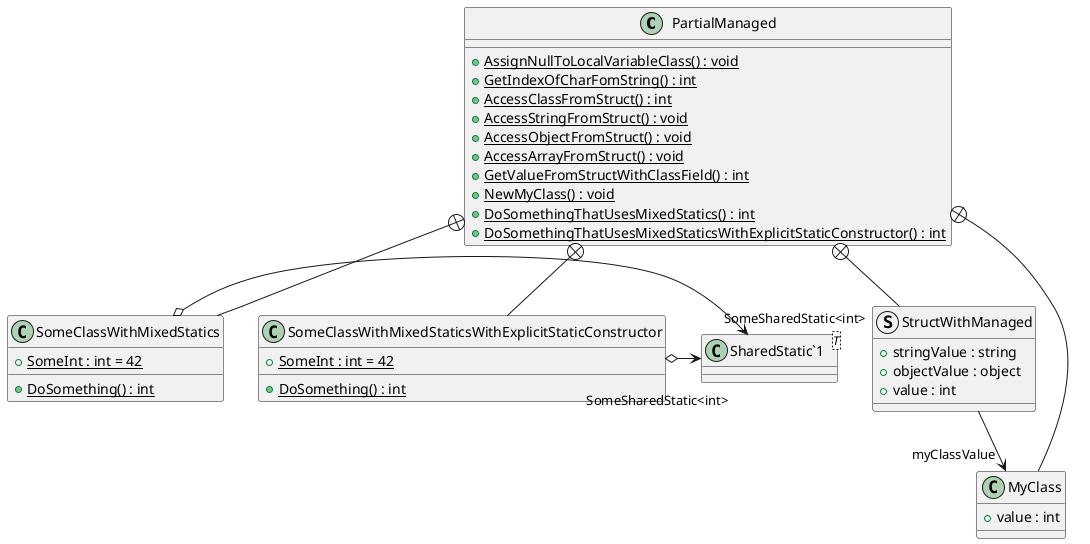 @startuml
class PartialManaged {
    + {static} AssignNullToLocalVariableClass() : void
    + {static} GetIndexOfCharFomString() : int
    + {static} AccessClassFromStruct() : int
    + {static} AccessStringFromStruct() : void
    + {static} AccessObjectFromStruct() : void
    + {static} AccessArrayFromStruct() : void
    + {static} GetValueFromStructWithClassField() : int
    + {static} NewMyClass() : void
    + {static} DoSomethingThatUsesMixedStatics() : int
    + {static} DoSomethingThatUsesMixedStaticsWithExplicitStaticConstructor() : int
}
struct StructWithManaged {
    + stringValue : string
    + objectValue : object
    + value : int
}
class MyClass {
    + value : int
}
class SomeClassWithMixedStatics {
    + {static} SomeInt : int = 42
    + {static} DoSomething() : int
}
class SomeClassWithMixedStaticsWithExplicitStaticConstructor {
    + {static} SomeInt : int = 42
    + {static} DoSomething() : int
}
class "SharedStatic`1"<T> {
}
PartialManaged +-- StructWithManaged
StructWithManaged --> "myClassValue" MyClass
PartialManaged +-- MyClass
PartialManaged +-- SomeClassWithMixedStatics
SomeClassWithMixedStatics o-> "SomeSharedStatic<int>" "SharedStatic`1"
PartialManaged +-- SomeClassWithMixedStaticsWithExplicitStaticConstructor
SomeClassWithMixedStaticsWithExplicitStaticConstructor o-> "SomeSharedStatic<int>" "SharedStatic`1"
@enduml
